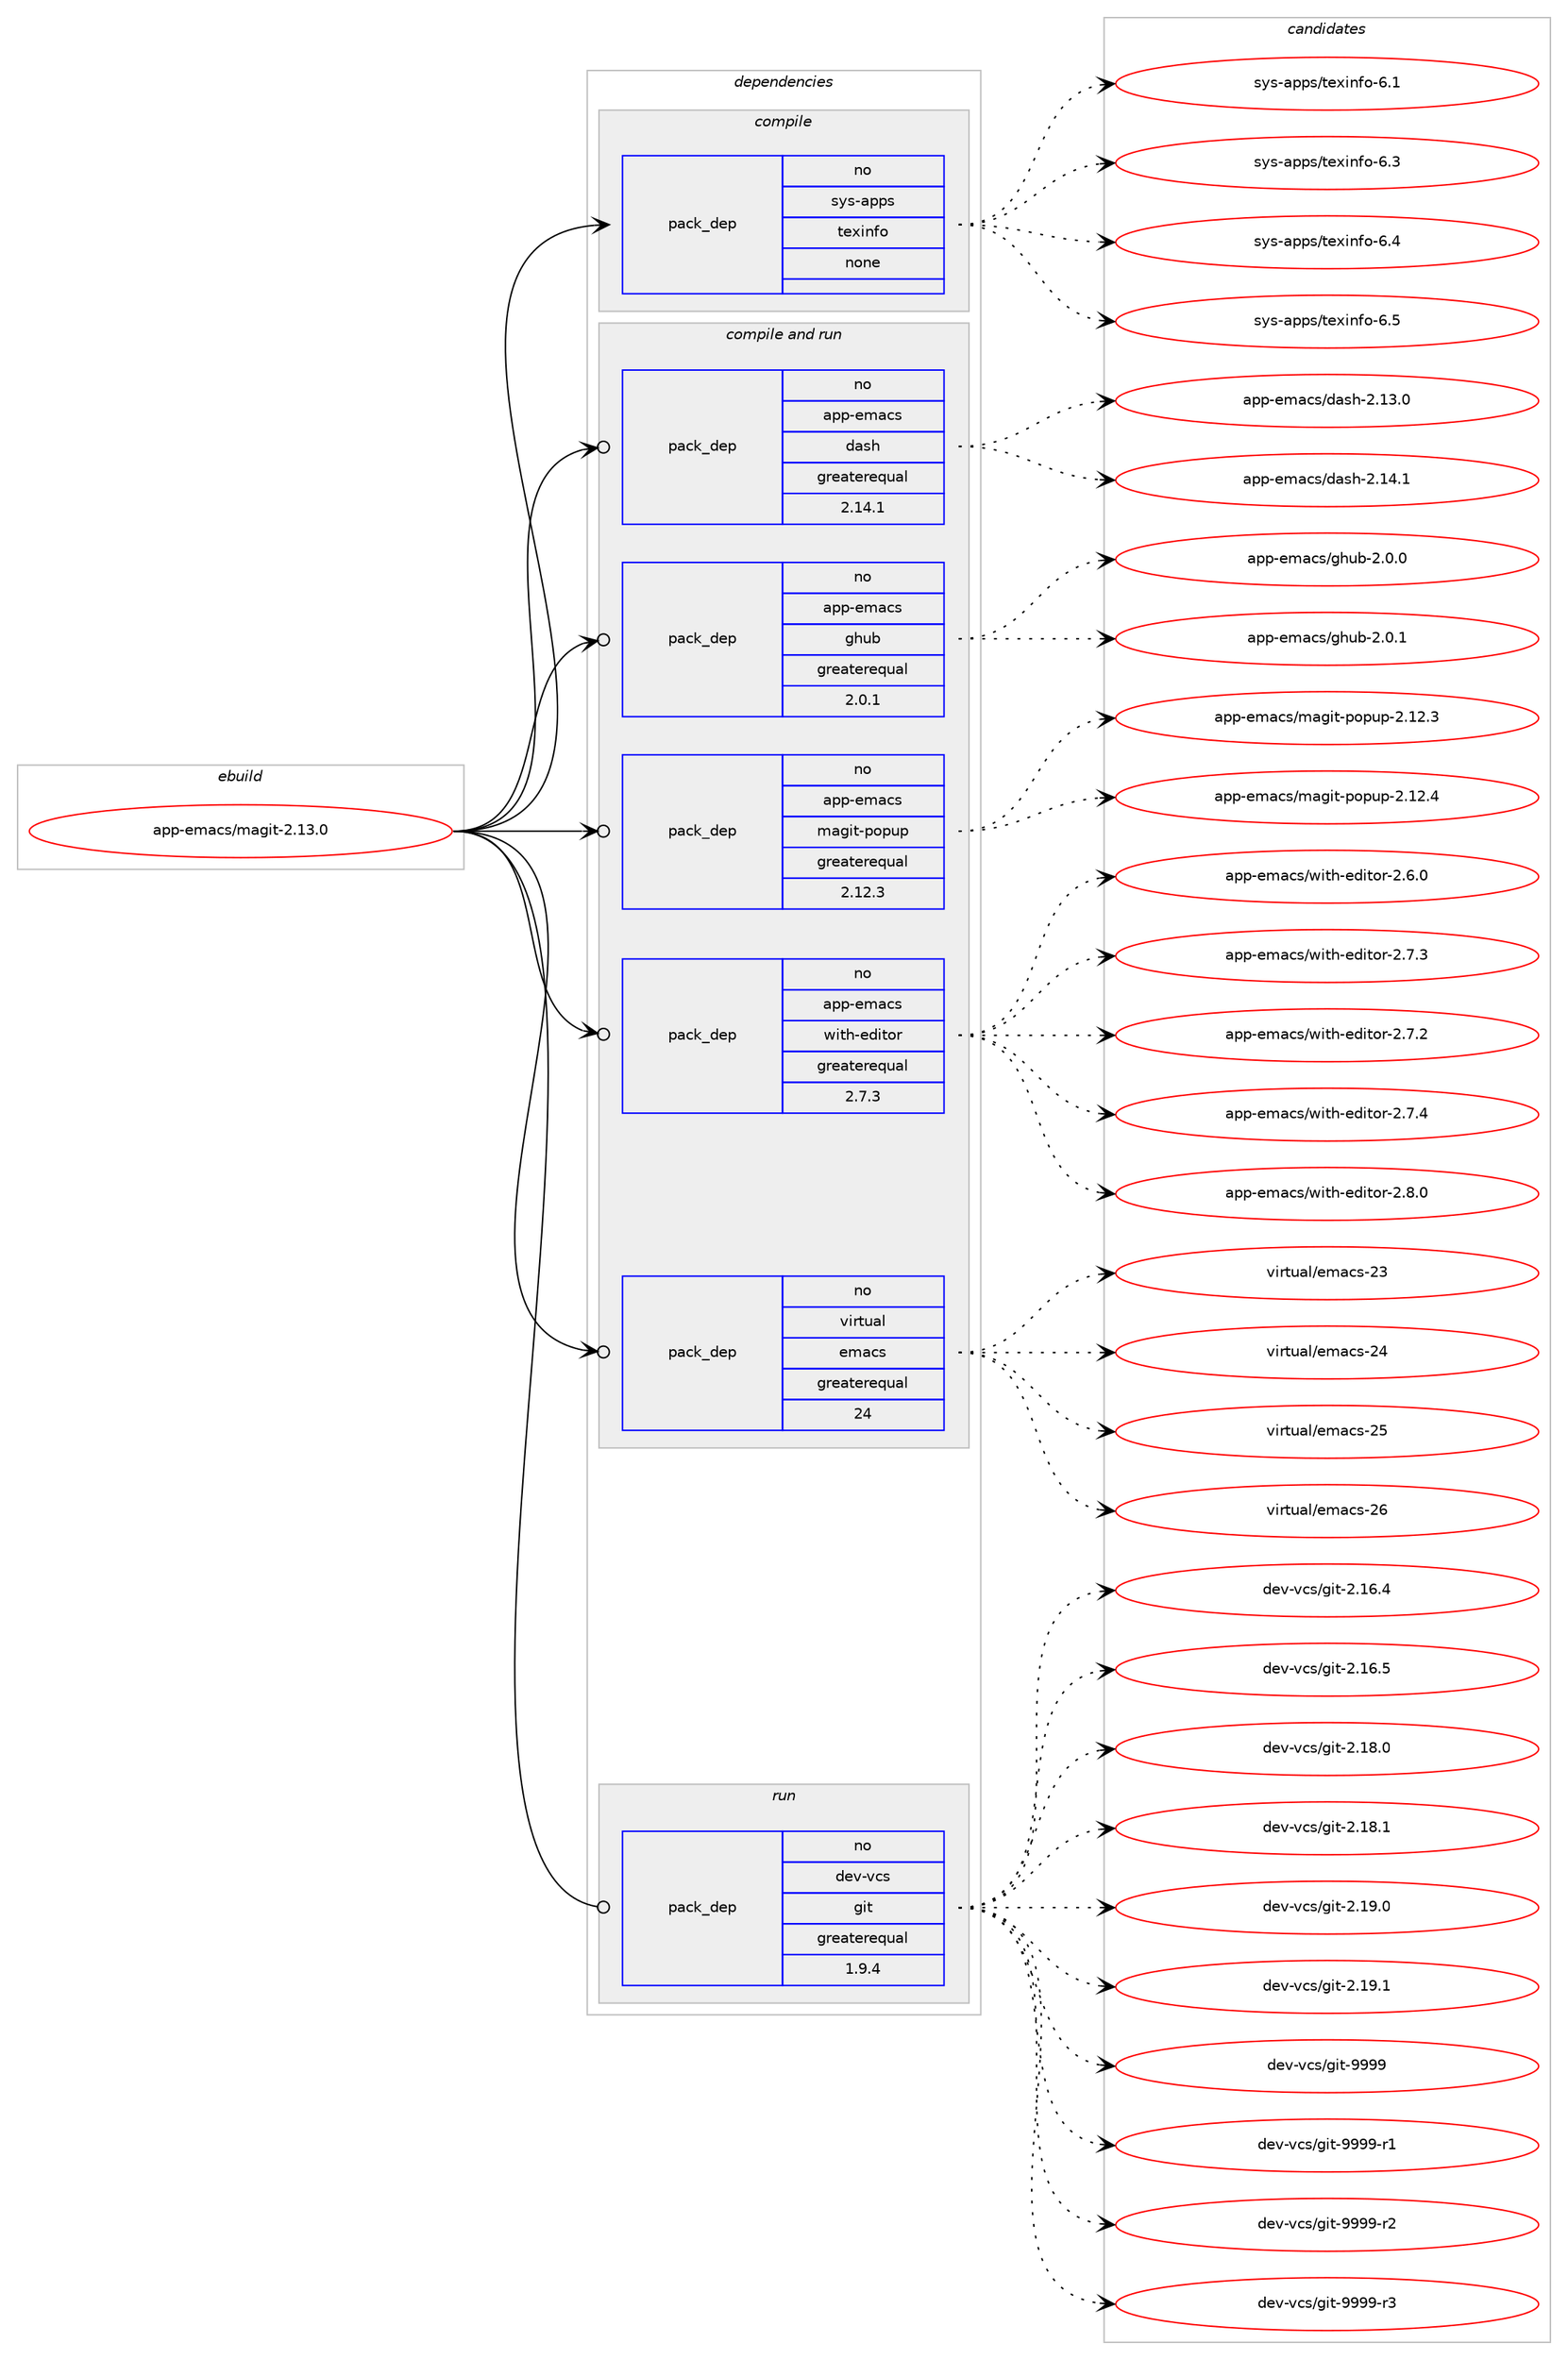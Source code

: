 digraph prolog {

# *************
# Graph options
# *************

newrank=true;
concentrate=true;
compound=true;
graph [rankdir=LR,fontname=Helvetica,fontsize=10,ranksep=1.5];#, ranksep=2.5, nodesep=0.2];
edge  [arrowhead=vee];
node  [fontname=Helvetica,fontsize=10];

# **********
# The ebuild
# **********

subgraph cluster_leftcol {
color=gray;
rank=same;
label=<<i>ebuild</i>>;
id [label="app-emacs/magit-2.13.0", color=red, width=4, href="../app-emacs/magit-2.13.0.svg"];
}

# ****************
# The dependencies
# ****************

subgraph cluster_midcol {
color=gray;
label=<<i>dependencies</i>>;
subgraph cluster_compile {
fillcolor="#eeeeee";
style=filled;
label=<<i>compile</i>>;
subgraph pack1820 {
dependency2242 [label=<<TABLE BORDER="0" CELLBORDER="1" CELLSPACING="0" CELLPADDING="4" WIDTH="220"><TR><TD ROWSPAN="6" CELLPADDING="30">pack_dep</TD></TR><TR><TD WIDTH="110">no</TD></TR><TR><TD>sys-apps</TD></TR><TR><TD>texinfo</TD></TR><TR><TD>none</TD></TR><TR><TD></TD></TR></TABLE>>, shape=none, color=blue];
}
id:e -> dependency2242:w [weight=20,style="solid",arrowhead="vee"];
}
subgraph cluster_compileandrun {
fillcolor="#eeeeee";
style=filled;
label=<<i>compile and run</i>>;
subgraph pack1821 {
dependency2243 [label=<<TABLE BORDER="0" CELLBORDER="1" CELLSPACING="0" CELLPADDING="4" WIDTH="220"><TR><TD ROWSPAN="6" CELLPADDING="30">pack_dep</TD></TR><TR><TD WIDTH="110">no</TD></TR><TR><TD>app-emacs</TD></TR><TR><TD>dash</TD></TR><TR><TD>greaterequal</TD></TR><TR><TD>2.14.1</TD></TR></TABLE>>, shape=none, color=blue];
}
id:e -> dependency2243:w [weight=20,style="solid",arrowhead="odotvee"];
subgraph pack1822 {
dependency2244 [label=<<TABLE BORDER="0" CELLBORDER="1" CELLSPACING="0" CELLPADDING="4" WIDTH="220"><TR><TD ROWSPAN="6" CELLPADDING="30">pack_dep</TD></TR><TR><TD WIDTH="110">no</TD></TR><TR><TD>app-emacs</TD></TR><TR><TD>ghub</TD></TR><TR><TD>greaterequal</TD></TR><TR><TD>2.0.1</TD></TR></TABLE>>, shape=none, color=blue];
}
id:e -> dependency2244:w [weight=20,style="solid",arrowhead="odotvee"];
subgraph pack1823 {
dependency2245 [label=<<TABLE BORDER="0" CELLBORDER="1" CELLSPACING="0" CELLPADDING="4" WIDTH="220"><TR><TD ROWSPAN="6" CELLPADDING="30">pack_dep</TD></TR><TR><TD WIDTH="110">no</TD></TR><TR><TD>app-emacs</TD></TR><TR><TD>magit-popup</TD></TR><TR><TD>greaterequal</TD></TR><TR><TD>2.12.3</TD></TR></TABLE>>, shape=none, color=blue];
}
id:e -> dependency2245:w [weight=20,style="solid",arrowhead="odotvee"];
subgraph pack1824 {
dependency2246 [label=<<TABLE BORDER="0" CELLBORDER="1" CELLSPACING="0" CELLPADDING="4" WIDTH="220"><TR><TD ROWSPAN="6" CELLPADDING="30">pack_dep</TD></TR><TR><TD WIDTH="110">no</TD></TR><TR><TD>app-emacs</TD></TR><TR><TD>with-editor</TD></TR><TR><TD>greaterequal</TD></TR><TR><TD>2.7.3</TD></TR></TABLE>>, shape=none, color=blue];
}
id:e -> dependency2246:w [weight=20,style="solid",arrowhead="odotvee"];
subgraph pack1825 {
dependency2247 [label=<<TABLE BORDER="0" CELLBORDER="1" CELLSPACING="0" CELLPADDING="4" WIDTH="220"><TR><TD ROWSPAN="6" CELLPADDING="30">pack_dep</TD></TR><TR><TD WIDTH="110">no</TD></TR><TR><TD>virtual</TD></TR><TR><TD>emacs</TD></TR><TR><TD>greaterequal</TD></TR><TR><TD>24</TD></TR></TABLE>>, shape=none, color=blue];
}
id:e -> dependency2247:w [weight=20,style="solid",arrowhead="odotvee"];
}
subgraph cluster_run {
fillcolor="#eeeeee";
style=filled;
label=<<i>run</i>>;
subgraph pack1826 {
dependency2248 [label=<<TABLE BORDER="0" CELLBORDER="1" CELLSPACING="0" CELLPADDING="4" WIDTH="220"><TR><TD ROWSPAN="6" CELLPADDING="30">pack_dep</TD></TR><TR><TD WIDTH="110">no</TD></TR><TR><TD>dev-vcs</TD></TR><TR><TD>git</TD></TR><TR><TD>greaterequal</TD></TR><TR><TD>1.9.4</TD></TR></TABLE>>, shape=none, color=blue];
}
id:e -> dependency2248:w [weight=20,style="solid",arrowhead="odot"];
}
}

# **************
# The candidates
# **************

subgraph cluster_choices {
rank=same;
color=gray;
label=<<i>candidates</i>>;

subgraph choice1820 {
color=black;
nodesep=1;
choice11512111545971121121154711610112010511010211145544649 [label="sys-apps/texinfo-6.1", color=red, width=4,href="../sys-apps/texinfo-6.1.svg"];
choice11512111545971121121154711610112010511010211145544651 [label="sys-apps/texinfo-6.3", color=red, width=4,href="../sys-apps/texinfo-6.3.svg"];
choice11512111545971121121154711610112010511010211145544652 [label="sys-apps/texinfo-6.4", color=red, width=4,href="../sys-apps/texinfo-6.4.svg"];
choice11512111545971121121154711610112010511010211145544653 [label="sys-apps/texinfo-6.5", color=red, width=4,href="../sys-apps/texinfo-6.5.svg"];
dependency2242:e -> choice11512111545971121121154711610112010511010211145544649:w [style=dotted,weight="100"];
dependency2242:e -> choice11512111545971121121154711610112010511010211145544651:w [style=dotted,weight="100"];
dependency2242:e -> choice11512111545971121121154711610112010511010211145544652:w [style=dotted,weight="100"];
dependency2242:e -> choice11512111545971121121154711610112010511010211145544653:w [style=dotted,weight="100"];
}
subgraph choice1821 {
color=black;
nodesep=1;
choice97112112451011099799115471009711510445504649514648 [label="app-emacs/dash-2.13.0", color=red, width=4,href="../app-emacs/dash-2.13.0.svg"];
choice97112112451011099799115471009711510445504649524649 [label="app-emacs/dash-2.14.1", color=red, width=4,href="../app-emacs/dash-2.14.1.svg"];
dependency2243:e -> choice97112112451011099799115471009711510445504649514648:w [style=dotted,weight="100"];
dependency2243:e -> choice97112112451011099799115471009711510445504649524649:w [style=dotted,weight="100"];
}
subgraph choice1822 {
color=black;
nodesep=1;
choice971121124510110997991154710310411798455046484648 [label="app-emacs/ghub-2.0.0", color=red, width=4,href="../app-emacs/ghub-2.0.0.svg"];
choice971121124510110997991154710310411798455046484649 [label="app-emacs/ghub-2.0.1", color=red, width=4,href="../app-emacs/ghub-2.0.1.svg"];
dependency2244:e -> choice971121124510110997991154710310411798455046484648:w [style=dotted,weight="100"];
dependency2244:e -> choice971121124510110997991154710310411798455046484649:w [style=dotted,weight="100"];
}
subgraph choice1823 {
color=black;
nodesep=1;
choice9711211245101109979911547109971031051164511211111211711245504649504651 [label="app-emacs/magit-popup-2.12.3", color=red, width=4,href="../app-emacs/magit-popup-2.12.3.svg"];
choice9711211245101109979911547109971031051164511211111211711245504649504652 [label="app-emacs/magit-popup-2.12.4", color=red, width=4,href="../app-emacs/magit-popup-2.12.4.svg"];
dependency2245:e -> choice9711211245101109979911547109971031051164511211111211711245504649504651:w [style=dotted,weight="100"];
dependency2245:e -> choice9711211245101109979911547109971031051164511211111211711245504649504652:w [style=dotted,weight="100"];
}
subgraph choice1824 {
color=black;
nodesep=1;
choice971121124510110997991154711910511610445101100105116111114455046544648 [label="app-emacs/with-editor-2.6.0", color=red, width=4,href="../app-emacs/with-editor-2.6.0.svg"];
choice971121124510110997991154711910511610445101100105116111114455046554651 [label="app-emacs/with-editor-2.7.3", color=red, width=4,href="../app-emacs/with-editor-2.7.3.svg"];
choice971121124510110997991154711910511610445101100105116111114455046554650 [label="app-emacs/with-editor-2.7.2", color=red, width=4,href="../app-emacs/with-editor-2.7.2.svg"];
choice971121124510110997991154711910511610445101100105116111114455046554652 [label="app-emacs/with-editor-2.7.4", color=red, width=4,href="../app-emacs/with-editor-2.7.4.svg"];
choice971121124510110997991154711910511610445101100105116111114455046564648 [label="app-emacs/with-editor-2.8.0", color=red, width=4,href="../app-emacs/with-editor-2.8.0.svg"];
dependency2246:e -> choice971121124510110997991154711910511610445101100105116111114455046544648:w [style=dotted,weight="100"];
dependency2246:e -> choice971121124510110997991154711910511610445101100105116111114455046554651:w [style=dotted,weight="100"];
dependency2246:e -> choice971121124510110997991154711910511610445101100105116111114455046554650:w [style=dotted,weight="100"];
dependency2246:e -> choice971121124510110997991154711910511610445101100105116111114455046554652:w [style=dotted,weight="100"];
dependency2246:e -> choice971121124510110997991154711910511610445101100105116111114455046564648:w [style=dotted,weight="100"];
}
subgraph choice1825 {
color=black;
nodesep=1;
choice11810511411611797108471011099799115455051 [label="virtual/emacs-23", color=red, width=4,href="../virtual/emacs-23.svg"];
choice11810511411611797108471011099799115455052 [label="virtual/emacs-24", color=red, width=4,href="../virtual/emacs-24.svg"];
choice11810511411611797108471011099799115455053 [label="virtual/emacs-25", color=red, width=4,href="../virtual/emacs-25.svg"];
choice11810511411611797108471011099799115455054 [label="virtual/emacs-26", color=red, width=4,href="../virtual/emacs-26.svg"];
dependency2247:e -> choice11810511411611797108471011099799115455051:w [style=dotted,weight="100"];
dependency2247:e -> choice11810511411611797108471011099799115455052:w [style=dotted,weight="100"];
dependency2247:e -> choice11810511411611797108471011099799115455053:w [style=dotted,weight="100"];
dependency2247:e -> choice11810511411611797108471011099799115455054:w [style=dotted,weight="100"];
}
subgraph choice1826 {
color=black;
nodesep=1;
choice10010111845118991154710310511645504649544652 [label="dev-vcs/git-2.16.4", color=red, width=4,href="../dev-vcs/git-2.16.4.svg"];
choice10010111845118991154710310511645504649544653 [label="dev-vcs/git-2.16.5", color=red, width=4,href="../dev-vcs/git-2.16.5.svg"];
choice10010111845118991154710310511645504649564648 [label="dev-vcs/git-2.18.0", color=red, width=4,href="../dev-vcs/git-2.18.0.svg"];
choice10010111845118991154710310511645504649564649 [label="dev-vcs/git-2.18.1", color=red, width=4,href="../dev-vcs/git-2.18.1.svg"];
choice10010111845118991154710310511645504649574648 [label="dev-vcs/git-2.19.0", color=red, width=4,href="../dev-vcs/git-2.19.0.svg"];
choice10010111845118991154710310511645504649574649 [label="dev-vcs/git-2.19.1", color=red, width=4,href="../dev-vcs/git-2.19.1.svg"];
choice1001011184511899115471031051164557575757 [label="dev-vcs/git-9999", color=red, width=4,href="../dev-vcs/git-9999.svg"];
choice10010111845118991154710310511645575757574511449 [label="dev-vcs/git-9999-r1", color=red, width=4,href="../dev-vcs/git-9999-r1.svg"];
choice10010111845118991154710310511645575757574511450 [label="dev-vcs/git-9999-r2", color=red, width=4,href="../dev-vcs/git-9999-r2.svg"];
choice10010111845118991154710310511645575757574511451 [label="dev-vcs/git-9999-r3", color=red, width=4,href="../dev-vcs/git-9999-r3.svg"];
dependency2248:e -> choice10010111845118991154710310511645504649544652:w [style=dotted,weight="100"];
dependency2248:e -> choice10010111845118991154710310511645504649544653:w [style=dotted,weight="100"];
dependency2248:e -> choice10010111845118991154710310511645504649564648:w [style=dotted,weight="100"];
dependency2248:e -> choice10010111845118991154710310511645504649564649:w [style=dotted,weight="100"];
dependency2248:e -> choice10010111845118991154710310511645504649574648:w [style=dotted,weight="100"];
dependency2248:e -> choice10010111845118991154710310511645504649574649:w [style=dotted,weight="100"];
dependency2248:e -> choice1001011184511899115471031051164557575757:w [style=dotted,weight="100"];
dependency2248:e -> choice10010111845118991154710310511645575757574511449:w [style=dotted,weight="100"];
dependency2248:e -> choice10010111845118991154710310511645575757574511450:w [style=dotted,weight="100"];
dependency2248:e -> choice10010111845118991154710310511645575757574511451:w [style=dotted,weight="100"];
}
}

}
